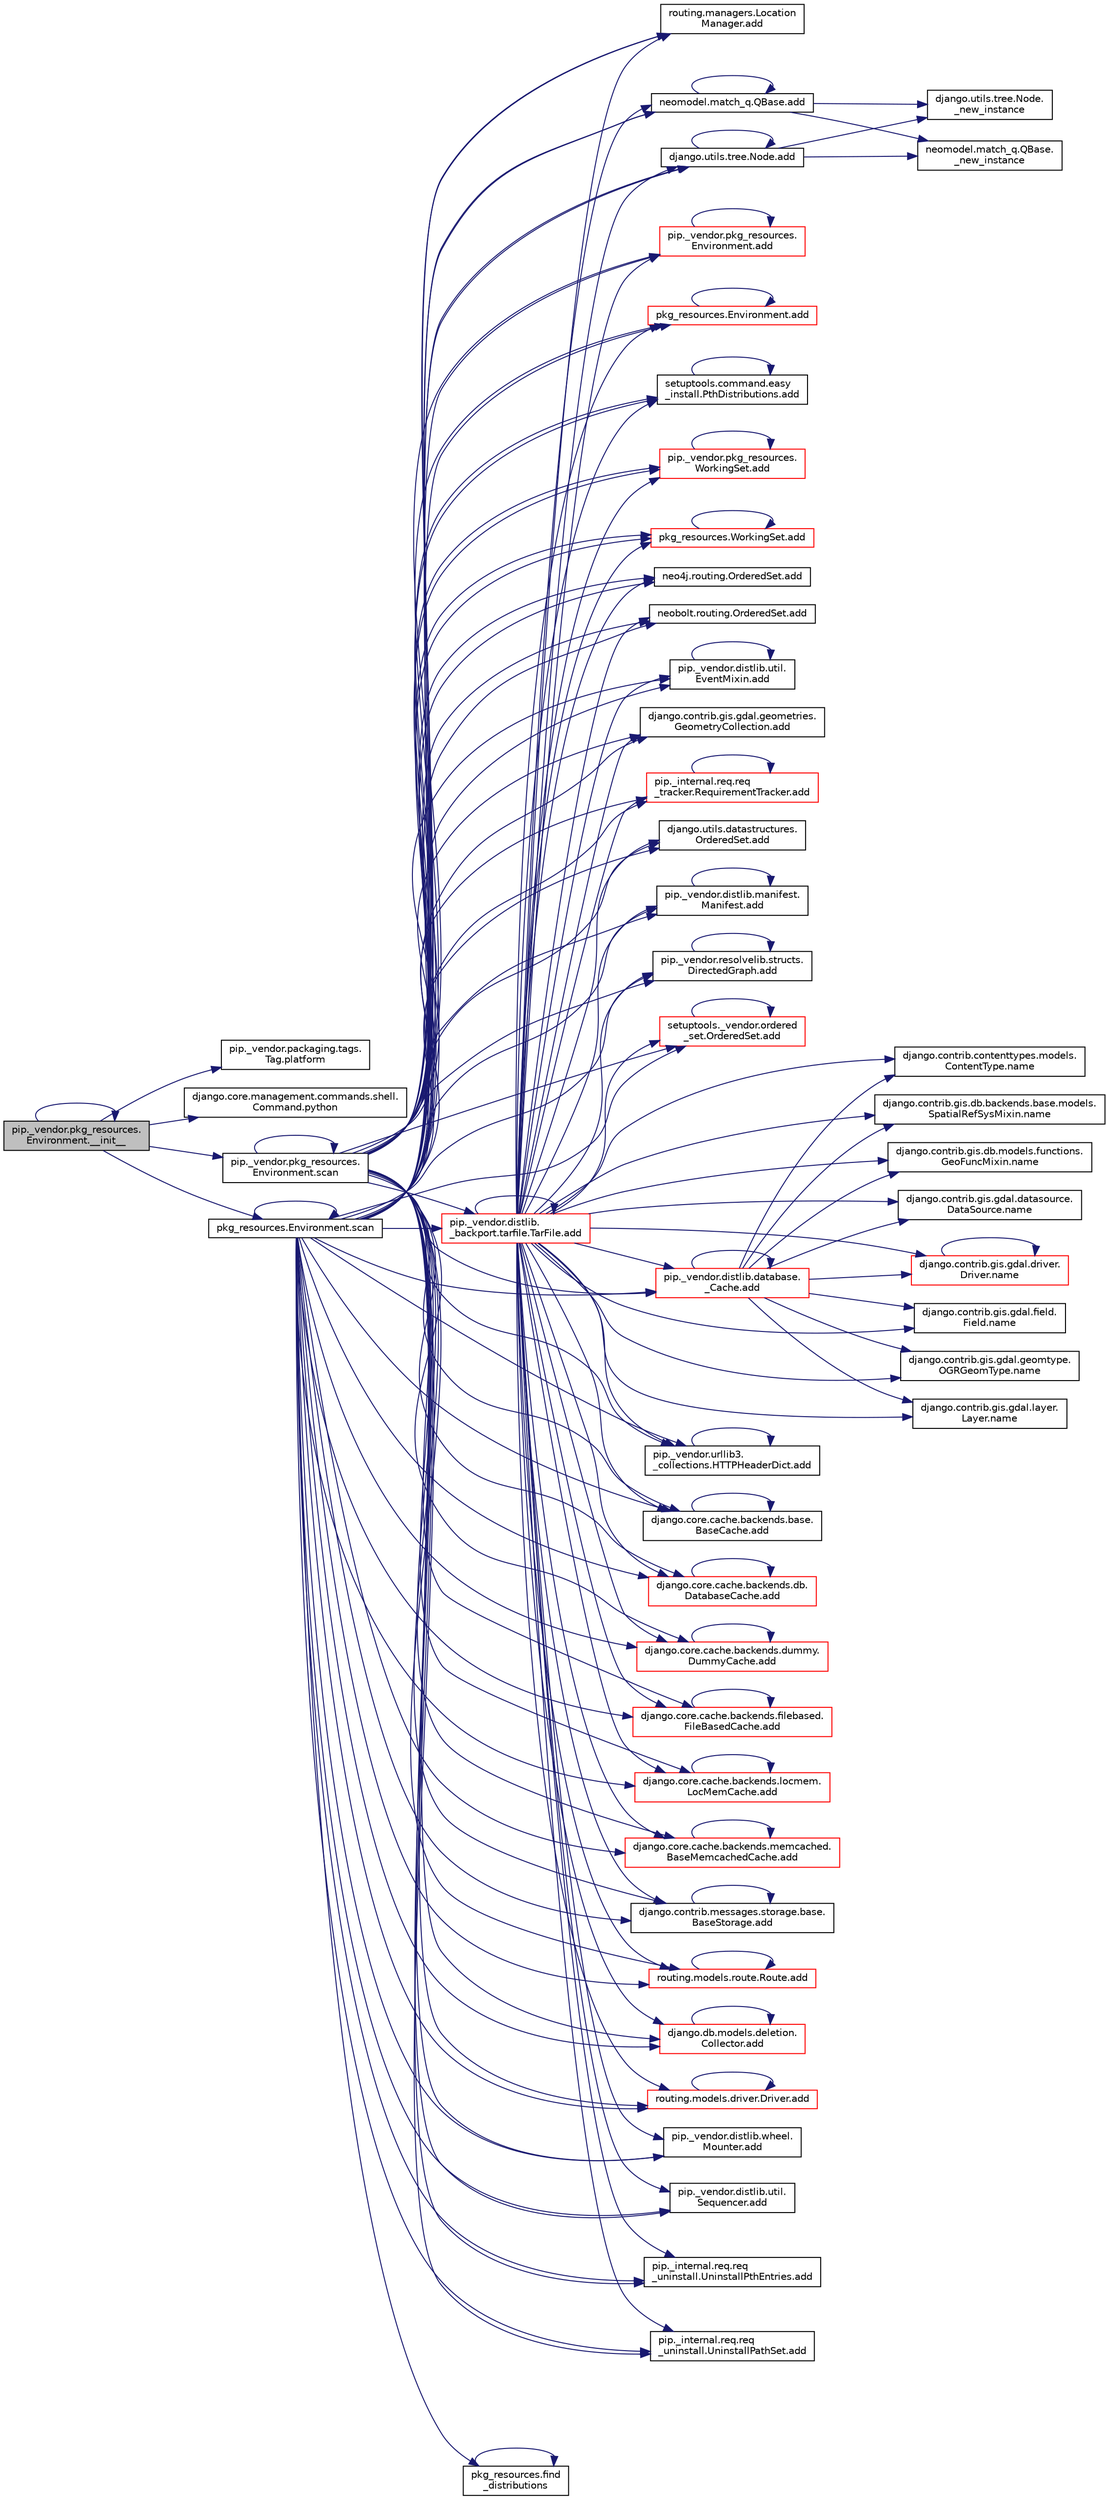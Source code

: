 digraph "pip._vendor.pkg_resources.Environment.__init__"
{
 // LATEX_PDF_SIZE
  edge [fontname="Helvetica",fontsize="10",labelfontname="Helvetica",labelfontsize="10"];
  node [fontname="Helvetica",fontsize="10",shape=record];
  rankdir="LR";
  Node1 [label="pip._vendor.pkg_resources.\lEnvironment.__init__",height=0.2,width=0.4,color="black", fillcolor="grey75", style="filled", fontcolor="black",tooltip=" "];
  Node1 -> Node1 [color="midnightblue",fontsize="10",style="solid",fontname="Helvetica"];
  Node1 -> Node2 [color="midnightblue",fontsize="10",style="solid",fontname="Helvetica"];
  Node2 [label="pip._vendor.packaging.tags.\lTag.platform",height=0.2,width=0.4,color="black", fillcolor="white", style="filled",URL="$de/df3/classpip_1_1__vendor_1_1packaging_1_1tags_1_1_tag.html#afce7b1c0d18c1a3dc15b6ed3d780d1b4",tooltip=" "];
  Node1 -> Node3 [color="midnightblue",fontsize="10",style="solid",fontname="Helvetica"];
  Node3 [label="django.core.management.commands.shell.\lCommand.python",height=0.2,width=0.4,color="black", fillcolor="white", style="filled",URL="$d9/df1/classdjango_1_1core_1_1management_1_1commands_1_1shell_1_1_command.html#a4e692f14d2ae3109d3c88e91cf9d07dc",tooltip=" "];
  Node1 -> Node4 [color="midnightblue",fontsize="10",style="solid",fontname="Helvetica"];
  Node4 [label="pip._vendor.pkg_resources.\lEnvironment.scan",height=0.2,width=0.4,color="black", fillcolor="white", style="filled",URL="$de/d79/classpip_1_1__vendor_1_1pkg__resources_1_1_environment.html#ab899471d6564a9869592df78700a24f1",tooltip=" "];
  Node4 -> Node5 [color="midnightblue",fontsize="10",style="solid",fontname="Helvetica"];
  Node5 [label="routing.managers.Location\lManager.add",height=0.2,width=0.4,color="black", fillcolor="white", style="filled",URL="$d4/d05/classrouting_1_1managers_1_1_location_manager.html#a0e379ba61e042a6233a6a213622126f8",tooltip=" "];
  Node4 -> Node6 [color="midnightblue",fontsize="10",style="solid",fontname="Helvetica"];
  Node6 [label="django.utils.tree.Node.add",height=0.2,width=0.4,color="black", fillcolor="white", style="filled",URL="$d3/d76/classdjango_1_1utils_1_1tree_1_1_node.html#ae1010ad26ddf8dc21be829eacb2914c6",tooltip=" "];
  Node6 -> Node7 [color="midnightblue",fontsize="10",style="solid",fontname="Helvetica"];
  Node7 [label="django.utils.tree.Node.\l_new_instance",height=0.2,width=0.4,color="black", fillcolor="white", style="filled",URL="$d3/d76/classdjango_1_1utils_1_1tree_1_1_node.html#af9318002f1638abb9f8b261e31fcdd62",tooltip=" "];
  Node6 -> Node8 [color="midnightblue",fontsize="10",style="solid",fontname="Helvetica"];
  Node8 [label="neomodel.match_q.QBase.\l_new_instance",height=0.2,width=0.4,color="black", fillcolor="white", style="filled",URL="$de/dc8/classneomodel_1_1match__q_1_1_q_base.html#ae067de26e0883be1f6201b4c279631f6",tooltip=" "];
  Node6 -> Node6 [color="midnightblue",fontsize="10",style="solid",fontname="Helvetica"];
  Node4 -> Node9 [color="midnightblue",fontsize="10",style="solid",fontname="Helvetica"];
  Node9 [label="neomodel.match_q.QBase.add",height=0.2,width=0.4,color="black", fillcolor="white", style="filled",URL="$de/dc8/classneomodel_1_1match__q_1_1_q_base.html#ad73a352adfb8d3f824a02307054b89e6",tooltip=" "];
  Node9 -> Node7 [color="midnightblue",fontsize="10",style="solid",fontname="Helvetica"];
  Node9 -> Node8 [color="midnightblue",fontsize="10",style="solid",fontname="Helvetica"];
  Node9 -> Node9 [color="midnightblue",fontsize="10",style="solid",fontname="Helvetica"];
  Node4 -> Node10 [color="midnightblue",fontsize="10",style="solid",fontname="Helvetica"];
  Node10 [label="pip._vendor.distlib.database.\l_Cache.add",height=0.2,width=0.4,color="red", fillcolor="white", style="filled",URL="$d8/dcd/classpip_1_1__vendor_1_1distlib_1_1database_1_1___cache.html#a98296c2e1af8395fc035df3fdfc400fc",tooltip=" "];
  Node10 -> Node10 [color="midnightblue",fontsize="10",style="solid",fontname="Helvetica"];
  Node10 -> Node11 [color="midnightblue",fontsize="10",style="solid",fontname="Helvetica"];
  Node11 [label="django.contrib.contenttypes.models.\lContentType.name",height=0.2,width=0.4,color="black", fillcolor="white", style="filled",URL="$d6/d20/classdjango_1_1contrib_1_1contenttypes_1_1models_1_1_content_type.html#a1577e45d8940ca8ce7032df05c0920f1",tooltip=" "];
  Node10 -> Node12 [color="midnightblue",fontsize="10",style="solid",fontname="Helvetica"];
  Node12 [label="django.contrib.gis.db.backends.base.models.\lSpatialRefSysMixin.name",height=0.2,width=0.4,color="black", fillcolor="white", style="filled",URL="$d5/d73/classdjango_1_1contrib_1_1gis_1_1db_1_1backends_1_1base_1_1models_1_1_spatial_ref_sys_mixin.html#a502460564fa7a935d8bb5aea6cbce4b9",tooltip=" "];
  Node10 -> Node13 [color="midnightblue",fontsize="10",style="solid",fontname="Helvetica"];
  Node13 [label="django.contrib.gis.db.models.functions.\lGeoFuncMixin.name",height=0.2,width=0.4,color="black", fillcolor="white", style="filled",URL="$d4/d5c/classdjango_1_1contrib_1_1gis_1_1db_1_1models_1_1functions_1_1_geo_func_mixin.html#a9a6993ec9126211670ca7087359b8c6a",tooltip=" "];
  Node10 -> Node14 [color="midnightblue",fontsize="10",style="solid",fontname="Helvetica"];
  Node14 [label="django.contrib.gis.gdal.datasource.\lDataSource.name",height=0.2,width=0.4,color="black", fillcolor="white", style="filled",URL="$db/d7b/classdjango_1_1contrib_1_1gis_1_1gdal_1_1datasource_1_1_data_source.html#af2cbfd1f4ceeb82b6f7c29a705555d8e",tooltip=" "];
  Node10 -> Node15 [color="midnightblue",fontsize="10",style="solid",fontname="Helvetica"];
  Node15 [label="django.contrib.gis.gdal.driver.\lDriver.name",height=0.2,width=0.4,color="red", fillcolor="white", style="filled",URL="$d5/df2/classdjango_1_1contrib_1_1gis_1_1gdal_1_1driver_1_1_driver.html#ab25b5eea93459ca8e05dc329ef537f1b",tooltip=" "];
  Node15 -> Node15 [color="midnightblue",fontsize="10",style="solid",fontname="Helvetica"];
  Node10 -> Node17 [color="midnightblue",fontsize="10",style="solid",fontname="Helvetica"];
  Node17 [label="django.contrib.gis.gdal.field.\lField.name",height=0.2,width=0.4,color="black", fillcolor="white", style="filled",URL="$d8/d65/classdjango_1_1contrib_1_1gis_1_1gdal_1_1field_1_1_field.html#a52ccad95ad1a0fae1ef80beb9a6c838b",tooltip=" "];
  Node10 -> Node18 [color="midnightblue",fontsize="10",style="solid",fontname="Helvetica"];
  Node18 [label="django.contrib.gis.gdal.geomtype.\lOGRGeomType.name",height=0.2,width=0.4,color="black", fillcolor="white", style="filled",URL="$dc/d9c/classdjango_1_1contrib_1_1gis_1_1gdal_1_1geomtype_1_1_o_g_r_geom_type.html#a80a6f16d4e7014ca3adac92432f148b2",tooltip=" "];
  Node10 -> Node19 [color="midnightblue",fontsize="10",style="solid",fontname="Helvetica"];
  Node19 [label="django.contrib.gis.gdal.layer.\lLayer.name",height=0.2,width=0.4,color="black", fillcolor="white", style="filled",URL="$d9/d84/classdjango_1_1contrib_1_1gis_1_1gdal_1_1layer_1_1_layer.html#a64c4f09deeb5dd93a1f82a986e090581",tooltip=" "];
  Node4 -> Node117 [color="midnightblue",fontsize="10",style="solid",fontname="Helvetica"];
  Node117 [label="pip._vendor.pkg_resources.\lEnvironment.add",height=0.2,width=0.4,color="red", fillcolor="white", style="filled",URL="$de/d79/classpip_1_1__vendor_1_1pkg__resources_1_1_environment.html#a81284f46d9fa7b21a5f9a4e710fe80cf",tooltip=" "];
  Node117 -> Node117 [color="midnightblue",fontsize="10",style="solid",fontname="Helvetica"];
  Node4 -> Node121 [color="midnightblue",fontsize="10",style="solid",fontname="Helvetica"];
  Node121 [label="pkg_resources.Environment.add",height=0.2,width=0.4,color="red", fillcolor="white", style="filled",URL="$dd/d81/classpkg__resources_1_1_environment.html#a0ba8999abdb4cbc7a1965766560197fc",tooltip=" "];
  Node121 -> Node121 [color="midnightblue",fontsize="10",style="solid",fontname="Helvetica"];
  Node4 -> Node122 [color="midnightblue",fontsize="10",style="solid",fontname="Helvetica"];
  Node122 [label="setuptools.command.easy\l_install.PthDistributions.add",height=0.2,width=0.4,color="black", fillcolor="white", style="filled",URL="$d2/d49/classsetuptools_1_1command_1_1easy__install_1_1_pth_distributions.html#a9225a5df3c1a4af13a45aa4d92e83cbf",tooltip=" "];
  Node122 -> Node122 [color="midnightblue",fontsize="10",style="solid",fontname="Helvetica"];
  Node4 -> Node123 [color="midnightblue",fontsize="10",style="solid",fontname="Helvetica"];
  Node123 [label="pip._vendor.pkg_resources.\lWorkingSet.add",height=0.2,width=0.4,color="red", fillcolor="white", style="filled",URL="$da/d4f/classpip_1_1__vendor_1_1pkg__resources_1_1_working_set.html#a721315d2a4a0a3ead71bf8d1b83261ce",tooltip=" "];
  Node123 -> Node123 [color="midnightblue",fontsize="10",style="solid",fontname="Helvetica"];
  Node4 -> Node126 [color="midnightblue",fontsize="10",style="solid",fontname="Helvetica"];
  Node126 [label="pkg_resources.WorkingSet.add",height=0.2,width=0.4,color="red", fillcolor="white", style="filled",URL="$d5/d96/classpkg__resources_1_1_working_set.html#ab12bd19b39a01d6013544ab543401a16",tooltip=" "];
  Node126 -> Node126 [color="midnightblue",fontsize="10",style="solid",fontname="Helvetica"];
  Node4 -> Node127 [color="midnightblue",fontsize="10",style="solid",fontname="Helvetica"];
  Node127 [label="neo4j.routing.OrderedSet.add",height=0.2,width=0.4,color="black", fillcolor="white", style="filled",URL="$da/d21/classneo4j_1_1routing_1_1_ordered_set.html#afe936373bcfa8bfbc9393f93c2412ec3",tooltip=" "];
  Node4 -> Node128 [color="midnightblue",fontsize="10",style="solid",fontname="Helvetica"];
  Node128 [label="neobolt.routing.OrderedSet.add",height=0.2,width=0.4,color="black", fillcolor="white", style="filled",URL="$de/d18/classneobolt_1_1routing_1_1_ordered_set.html#aab9d20be2357ea7f0a95de4b0e0ee03f",tooltip=" "];
  Node4 -> Node129 [color="midnightblue",fontsize="10",style="solid",fontname="Helvetica"];
  Node129 [label="pip._vendor.distlib.util.\lEventMixin.add",height=0.2,width=0.4,color="black", fillcolor="white", style="filled",URL="$d8/d44/classpip_1_1__vendor_1_1distlib_1_1util_1_1_event_mixin.html#a59395574411aaf4383687b2d5b0b9acd",tooltip=" "];
  Node129 -> Node129 [color="midnightblue",fontsize="10",style="solid",fontname="Helvetica"];
  Node4 -> Node130 [color="midnightblue",fontsize="10",style="solid",fontname="Helvetica"];
  Node130 [label="django.contrib.gis.gdal.geometries.\lGeometryCollection.add",height=0.2,width=0.4,color="black", fillcolor="white", style="filled",URL="$d3/d4a/classdjango_1_1contrib_1_1gis_1_1gdal_1_1geometries_1_1_geometry_collection.html#a91315ad82c5f1b0bbbeff54452af8fc0",tooltip=" "];
  Node4 -> Node131 [color="midnightblue",fontsize="10",style="solid",fontname="Helvetica"];
  Node131 [label="pip._internal.req.req\l_tracker.RequirementTracker.add",height=0.2,width=0.4,color="red", fillcolor="white", style="filled",URL="$da/d8b/classpip_1_1__internal_1_1req_1_1req__tracker_1_1_requirement_tracker.html#a4df47a583509cf0796bfdb2f9f7eac50",tooltip=" "];
  Node131 -> Node131 [color="midnightblue",fontsize="10",style="solid",fontname="Helvetica"];
  Node4 -> Node133 [color="midnightblue",fontsize="10",style="solid",fontname="Helvetica"];
  Node133 [label="django.utils.datastructures.\lOrderedSet.add",height=0.2,width=0.4,color="black", fillcolor="white", style="filled",URL="$df/d5d/classdjango_1_1utils_1_1datastructures_1_1_ordered_set.html#a3ad74fccaf1a0e2c616fba79fa20151a",tooltip=" "];
  Node4 -> Node134 [color="midnightblue",fontsize="10",style="solid",fontname="Helvetica"];
  Node134 [label="pip._vendor.distlib.manifest.\lManifest.add",height=0.2,width=0.4,color="black", fillcolor="white", style="filled",URL="$d2/d05/classpip_1_1__vendor_1_1distlib_1_1manifest_1_1_manifest.html#adb54bd095e16a9e59e0e674bd4808dad",tooltip=" "];
  Node134 -> Node134 [color="midnightblue",fontsize="10",style="solid",fontname="Helvetica"];
  Node4 -> Node135 [color="midnightblue",fontsize="10",style="solid",fontname="Helvetica"];
  Node135 [label="pip._vendor.resolvelib.structs.\lDirectedGraph.add",height=0.2,width=0.4,color="black", fillcolor="white", style="filled",URL="$df/de0/classpip_1_1__vendor_1_1resolvelib_1_1structs_1_1_directed_graph.html#a265181f1e6893b0836a8f01b10ac3a62",tooltip=" "];
  Node135 -> Node135 [color="midnightblue",fontsize="10",style="solid",fontname="Helvetica"];
  Node4 -> Node136 [color="midnightblue",fontsize="10",style="solid",fontname="Helvetica"];
  Node136 [label="setuptools._vendor.ordered\l_set.OrderedSet.add",height=0.2,width=0.4,color="red", fillcolor="white", style="filled",URL="$d0/d40/classsetuptools_1_1__vendor_1_1ordered__set_1_1_ordered_set.html#af53bf94a4162a3a93f25d7ccbe8bb7a2",tooltip=" "];
  Node136 -> Node136 [color="midnightblue",fontsize="10",style="solid",fontname="Helvetica"];
  Node4 -> Node476 [color="midnightblue",fontsize="10",style="solid",fontname="Helvetica"];
  Node476 [label="pip._vendor.urllib3.\l_collections.HTTPHeaderDict.add",height=0.2,width=0.4,color="black", fillcolor="white", style="filled",URL="$d8/dc7/classpip_1_1__vendor_1_1urllib3_1_1__collections_1_1_h_t_t_p_header_dict.html#a935f3bc67583fcae60019eb5faa0bcb1",tooltip=" "];
  Node476 -> Node476 [color="midnightblue",fontsize="10",style="solid",fontname="Helvetica"];
  Node4 -> Node477 [color="midnightblue",fontsize="10",style="solid",fontname="Helvetica"];
  Node477 [label="django.core.cache.backends.base.\lBaseCache.add",height=0.2,width=0.4,color="black", fillcolor="white", style="filled",URL="$d0/d87/classdjango_1_1core_1_1cache_1_1backends_1_1base_1_1_base_cache.html#a679d245e061f2a0d85d12504c857b935",tooltip=" "];
  Node477 -> Node477 [color="midnightblue",fontsize="10",style="solid",fontname="Helvetica"];
  Node4 -> Node478 [color="midnightblue",fontsize="10",style="solid",fontname="Helvetica"];
  Node478 [label="django.core.cache.backends.db.\lDatabaseCache.add",height=0.2,width=0.4,color="red", fillcolor="white", style="filled",URL="$d7/dcb/classdjango_1_1core_1_1cache_1_1backends_1_1db_1_1_database_cache.html#ae245db38b54f728e450264e5701c6b52",tooltip=" "];
  Node478 -> Node478 [color="midnightblue",fontsize="10",style="solid",fontname="Helvetica"];
  Node4 -> Node479 [color="midnightblue",fontsize="10",style="solid",fontname="Helvetica"];
  Node479 [label="django.core.cache.backends.dummy.\lDummyCache.add",height=0.2,width=0.4,color="red", fillcolor="white", style="filled",URL="$d6/db9/classdjango_1_1core_1_1cache_1_1backends_1_1dummy_1_1_dummy_cache.html#a01b7633a8c2530f33d4bb79fed4425dd",tooltip=" "];
  Node479 -> Node479 [color="midnightblue",fontsize="10",style="solid",fontname="Helvetica"];
  Node4 -> Node480 [color="midnightblue",fontsize="10",style="solid",fontname="Helvetica"];
  Node480 [label="django.core.cache.backends.filebased.\lFileBasedCache.add",height=0.2,width=0.4,color="red", fillcolor="white", style="filled",URL="$df/d01/classdjango_1_1core_1_1cache_1_1backends_1_1filebased_1_1_file_based_cache.html#a7f0e943dd6ee88a23c32829de3cc0325",tooltip=" "];
  Node480 -> Node480 [color="midnightblue",fontsize="10",style="solid",fontname="Helvetica"];
  Node4 -> Node2791 [color="midnightblue",fontsize="10",style="solid",fontname="Helvetica"];
  Node2791 [label="django.core.cache.backends.locmem.\lLocMemCache.add",height=0.2,width=0.4,color="red", fillcolor="white", style="filled",URL="$de/d7d/classdjango_1_1core_1_1cache_1_1backends_1_1locmem_1_1_loc_mem_cache.html#ab05195df25c098785f41338732f157ec",tooltip=" "];
  Node2791 -> Node2791 [color="midnightblue",fontsize="10",style="solid",fontname="Helvetica"];
  Node4 -> Node2792 [color="midnightblue",fontsize="10",style="solid",fontname="Helvetica"];
  Node2792 [label="django.core.cache.backends.memcached.\lBaseMemcachedCache.add",height=0.2,width=0.4,color="red", fillcolor="white", style="filled",URL="$d3/d36/classdjango_1_1core_1_1cache_1_1backends_1_1memcached_1_1_base_memcached_cache.html#a90346e1cd24f09ee4cb5e97be36a2419",tooltip=" "];
  Node2792 -> Node2792 [color="midnightblue",fontsize="10",style="solid",fontname="Helvetica"];
  Node4 -> Node2793 [color="midnightblue",fontsize="10",style="solid",fontname="Helvetica"];
  Node2793 [label="django.contrib.messages.storage.base.\lBaseStorage.add",height=0.2,width=0.4,color="black", fillcolor="white", style="filled",URL="$dc/dc3/classdjango_1_1contrib_1_1messages_1_1storage_1_1base_1_1_base_storage.html#aa2e55d80cb65abddd84d34025f2cb417",tooltip=" "];
  Node2793 -> Node2793 [color="midnightblue",fontsize="10",style="solid",fontname="Helvetica"];
  Node4 -> Node2794 [color="midnightblue",fontsize="10",style="solid",fontname="Helvetica"];
  Node2794 [label="routing.models.route.Route.add",height=0.2,width=0.4,color="red", fillcolor="white", style="filled",URL="$db/dfb/classrouting_1_1models_1_1route_1_1_route.html#a97840f5aedec5f8e9b9695af213ed01c",tooltip=" "];
  Node2794 -> Node2794 [color="midnightblue",fontsize="10",style="solid",fontname="Helvetica"];
  Node4 -> Node2800 [color="midnightblue",fontsize="10",style="solid",fontname="Helvetica"];
  Node2800 [label="pip._vendor.distlib.\l_backport.tarfile.TarFile.add",height=0.2,width=0.4,color="red", fillcolor="white", style="filled",URL="$d7/d1d/classpip_1_1__vendor_1_1distlib_1_1__backport_1_1tarfile_1_1_tar_file.html#a79067a66314d66032cb43144c54355a2",tooltip=" "];
  Node2800 -> Node5 [color="midnightblue",fontsize="10",style="solid",fontname="Helvetica"];
  Node2800 -> Node6 [color="midnightblue",fontsize="10",style="solid",fontname="Helvetica"];
  Node2800 -> Node9 [color="midnightblue",fontsize="10",style="solid",fontname="Helvetica"];
  Node2800 -> Node10 [color="midnightblue",fontsize="10",style="solid",fontname="Helvetica"];
  Node2800 -> Node117 [color="midnightblue",fontsize="10",style="solid",fontname="Helvetica"];
  Node2800 -> Node121 [color="midnightblue",fontsize="10",style="solid",fontname="Helvetica"];
  Node2800 -> Node122 [color="midnightblue",fontsize="10",style="solid",fontname="Helvetica"];
  Node2800 -> Node123 [color="midnightblue",fontsize="10",style="solid",fontname="Helvetica"];
  Node2800 -> Node126 [color="midnightblue",fontsize="10",style="solid",fontname="Helvetica"];
  Node2800 -> Node127 [color="midnightblue",fontsize="10",style="solid",fontname="Helvetica"];
  Node2800 -> Node128 [color="midnightblue",fontsize="10",style="solid",fontname="Helvetica"];
  Node2800 -> Node129 [color="midnightblue",fontsize="10",style="solid",fontname="Helvetica"];
  Node2800 -> Node130 [color="midnightblue",fontsize="10",style="solid",fontname="Helvetica"];
  Node2800 -> Node131 [color="midnightblue",fontsize="10",style="solid",fontname="Helvetica"];
  Node2800 -> Node133 [color="midnightblue",fontsize="10",style="solid",fontname="Helvetica"];
  Node2800 -> Node134 [color="midnightblue",fontsize="10",style="solid",fontname="Helvetica"];
  Node2800 -> Node135 [color="midnightblue",fontsize="10",style="solid",fontname="Helvetica"];
  Node2800 -> Node136 [color="midnightblue",fontsize="10",style="solid",fontname="Helvetica"];
  Node2800 -> Node476 [color="midnightblue",fontsize="10",style="solid",fontname="Helvetica"];
  Node2800 -> Node477 [color="midnightblue",fontsize="10",style="solid",fontname="Helvetica"];
  Node2800 -> Node478 [color="midnightblue",fontsize="10",style="solid",fontname="Helvetica"];
  Node2800 -> Node479 [color="midnightblue",fontsize="10",style="solid",fontname="Helvetica"];
  Node2800 -> Node480 [color="midnightblue",fontsize="10",style="solid",fontname="Helvetica"];
  Node2800 -> Node2791 [color="midnightblue",fontsize="10",style="solid",fontname="Helvetica"];
  Node2800 -> Node2792 [color="midnightblue",fontsize="10",style="solid",fontname="Helvetica"];
  Node2800 -> Node2793 [color="midnightblue",fontsize="10",style="solid",fontname="Helvetica"];
  Node2800 -> Node2794 [color="midnightblue",fontsize="10",style="solid",fontname="Helvetica"];
  Node2800 -> Node2800 [color="midnightblue",fontsize="10",style="solid",fontname="Helvetica"];
  Node2800 -> Node2690 [color="midnightblue",fontsize="10",style="solid",fontname="Helvetica"];
  Node2690 [label="django.db.models.deletion.\lCollector.add",height=0.2,width=0.4,color="red", fillcolor="white", style="filled",URL="$d8/dc4/classdjango_1_1db_1_1models_1_1deletion_1_1_collector.html#a2e66eee1ed9ec529113eef52ba355012",tooltip=" "];
  Node2690 -> Node2690 [color="midnightblue",fontsize="10",style="solid",fontname="Helvetica"];
  Node2800 -> Node2802 [color="midnightblue",fontsize="10",style="solid",fontname="Helvetica"];
  Node2802 [label="routing.models.driver.Driver.add",height=0.2,width=0.4,color="red", fillcolor="white", style="filled",URL="$d7/d2c/classrouting_1_1models_1_1driver_1_1_driver.html#a0e48eeca99a80e35e50d37d403abf1aa",tooltip=" "];
  Node2802 -> Node2802 [color="midnightblue",fontsize="10",style="solid",fontname="Helvetica"];
  Node2800 -> Node3405 [color="midnightblue",fontsize="10",style="solid",fontname="Helvetica"];
  Node3405 [label="pip._vendor.distlib.wheel.\lMounter.add",height=0.2,width=0.4,color="black", fillcolor="white", style="filled",URL="$df/dac/classpip_1_1__vendor_1_1distlib_1_1wheel_1_1_mounter.html#ac9bb94a1cb0d08a857ec40c605a94b63",tooltip=" "];
  Node2800 -> Node3406 [color="midnightblue",fontsize="10",style="solid",fontname="Helvetica"];
  Node3406 [label="pip._vendor.distlib.util.\lSequencer.add",height=0.2,width=0.4,color="black", fillcolor="white", style="filled",URL="$d4/d7c/classpip_1_1__vendor_1_1distlib_1_1util_1_1_sequencer.html#a233a50f436076c741b223f7fe801f53e",tooltip=" "];
  Node2800 -> Node3407 [color="midnightblue",fontsize="10",style="solid",fontname="Helvetica"];
  Node3407 [label="pip._internal.req.req\l_uninstall.UninstallPthEntries.add",height=0.2,width=0.4,color="black", fillcolor="white", style="filled",URL="$d2/d2a/classpip_1_1__internal_1_1req_1_1req__uninstall_1_1_uninstall_pth_entries.html#a546056a6e92dc6cb8ce9606ec9f1b5a4",tooltip=" "];
  Node2800 -> Node3408 [color="midnightblue",fontsize="10",style="solid",fontname="Helvetica"];
  Node3408 [label="pip._internal.req.req\l_uninstall.UninstallPathSet.add",height=0.2,width=0.4,color="black", fillcolor="white", style="filled",URL="$d9/d6e/classpip_1_1__internal_1_1req_1_1req__uninstall_1_1_uninstall_path_set.html#ad34a919f45b9c89e6b0d59ec0d24ba4c",tooltip=" "];
  Node2800 -> Node11 [color="midnightblue",fontsize="10",style="solid",fontname="Helvetica"];
  Node2800 -> Node12 [color="midnightblue",fontsize="10",style="solid",fontname="Helvetica"];
  Node2800 -> Node13 [color="midnightblue",fontsize="10",style="solid",fontname="Helvetica"];
  Node2800 -> Node14 [color="midnightblue",fontsize="10",style="solid",fontname="Helvetica"];
  Node2800 -> Node15 [color="midnightblue",fontsize="10",style="solid",fontname="Helvetica"];
  Node2800 -> Node17 [color="midnightblue",fontsize="10",style="solid",fontname="Helvetica"];
  Node2800 -> Node18 [color="midnightblue",fontsize="10",style="solid",fontname="Helvetica"];
  Node2800 -> Node19 [color="midnightblue",fontsize="10",style="solid",fontname="Helvetica"];
  Node4 -> Node2690 [color="midnightblue",fontsize="10",style="solid",fontname="Helvetica"];
  Node4 -> Node2802 [color="midnightblue",fontsize="10",style="solid",fontname="Helvetica"];
  Node4 -> Node3405 [color="midnightblue",fontsize="10",style="solid",fontname="Helvetica"];
  Node4 -> Node3406 [color="midnightblue",fontsize="10",style="solid",fontname="Helvetica"];
  Node4 -> Node3407 [color="midnightblue",fontsize="10",style="solid",fontname="Helvetica"];
  Node4 -> Node3408 [color="midnightblue",fontsize="10",style="solid",fontname="Helvetica"];
  Node4 -> Node4 [color="midnightblue",fontsize="10",style="solid",fontname="Helvetica"];
  Node1 -> Node5075 [color="midnightblue",fontsize="10",style="solid",fontname="Helvetica"];
  Node5075 [label="pkg_resources.Environment.scan",height=0.2,width=0.4,color="black", fillcolor="white", style="filled",URL="$dd/d81/classpkg__resources_1_1_environment.html#a2dd1caa73a329d4c50b0ab9fdec9c1d4",tooltip=" "];
  Node5075 -> Node5 [color="midnightblue",fontsize="10",style="solid",fontname="Helvetica"];
  Node5075 -> Node6 [color="midnightblue",fontsize="10",style="solid",fontname="Helvetica"];
  Node5075 -> Node9 [color="midnightblue",fontsize="10",style="solid",fontname="Helvetica"];
  Node5075 -> Node10 [color="midnightblue",fontsize="10",style="solid",fontname="Helvetica"];
  Node5075 -> Node117 [color="midnightblue",fontsize="10",style="solid",fontname="Helvetica"];
  Node5075 -> Node121 [color="midnightblue",fontsize="10",style="solid",fontname="Helvetica"];
  Node5075 -> Node122 [color="midnightblue",fontsize="10",style="solid",fontname="Helvetica"];
  Node5075 -> Node123 [color="midnightblue",fontsize="10",style="solid",fontname="Helvetica"];
  Node5075 -> Node126 [color="midnightblue",fontsize="10",style="solid",fontname="Helvetica"];
  Node5075 -> Node127 [color="midnightblue",fontsize="10",style="solid",fontname="Helvetica"];
  Node5075 -> Node128 [color="midnightblue",fontsize="10",style="solid",fontname="Helvetica"];
  Node5075 -> Node129 [color="midnightblue",fontsize="10",style="solid",fontname="Helvetica"];
  Node5075 -> Node130 [color="midnightblue",fontsize="10",style="solid",fontname="Helvetica"];
  Node5075 -> Node131 [color="midnightblue",fontsize="10",style="solid",fontname="Helvetica"];
  Node5075 -> Node133 [color="midnightblue",fontsize="10",style="solid",fontname="Helvetica"];
  Node5075 -> Node134 [color="midnightblue",fontsize="10",style="solid",fontname="Helvetica"];
  Node5075 -> Node135 [color="midnightblue",fontsize="10",style="solid",fontname="Helvetica"];
  Node5075 -> Node136 [color="midnightblue",fontsize="10",style="solid",fontname="Helvetica"];
  Node5075 -> Node476 [color="midnightblue",fontsize="10",style="solid",fontname="Helvetica"];
  Node5075 -> Node477 [color="midnightblue",fontsize="10",style="solid",fontname="Helvetica"];
  Node5075 -> Node478 [color="midnightblue",fontsize="10",style="solid",fontname="Helvetica"];
  Node5075 -> Node479 [color="midnightblue",fontsize="10",style="solid",fontname="Helvetica"];
  Node5075 -> Node480 [color="midnightblue",fontsize="10",style="solid",fontname="Helvetica"];
  Node5075 -> Node2791 [color="midnightblue",fontsize="10",style="solid",fontname="Helvetica"];
  Node5075 -> Node2792 [color="midnightblue",fontsize="10",style="solid",fontname="Helvetica"];
  Node5075 -> Node2793 [color="midnightblue",fontsize="10",style="solid",fontname="Helvetica"];
  Node5075 -> Node2794 [color="midnightblue",fontsize="10",style="solid",fontname="Helvetica"];
  Node5075 -> Node2800 [color="midnightblue",fontsize="10",style="solid",fontname="Helvetica"];
  Node5075 -> Node2690 [color="midnightblue",fontsize="10",style="solid",fontname="Helvetica"];
  Node5075 -> Node2802 [color="midnightblue",fontsize="10",style="solid",fontname="Helvetica"];
  Node5075 -> Node3405 [color="midnightblue",fontsize="10",style="solid",fontname="Helvetica"];
  Node5075 -> Node3406 [color="midnightblue",fontsize="10",style="solid",fontname="Helvetica"];
  Node5075 -> Node3407 [color="midnightblue",fontsize="10",style="solid",fontname="Helvetica"];
  Node5075 -> Node3408 [color="midnightblue",fontsize="10",style="solid",fontname="Helvetica"];
  Node5075 -> Node3807 [color="midnightblue",fontsize="10",style="solid",fontname="Helvetica"];
  Node3807 [label="pkg_resources.find\l_distributions",height=0.2,width=0.4,color="black", fillcolor="white", style="filled",URL="$d0/de1/namespacepkg__resources.html#aeade0feaa17d259fd4a7bfa8f8c7383f",tooltip=" "];
  Node3807 -> Node3807 [color="midnightblue",fontsize="10",style="solid",fontname="Helvetica"];
  Node5075 -> Node5075 [color="midnightblue",fontsize="10",style="solid",fontname="Helvetica"];
}

